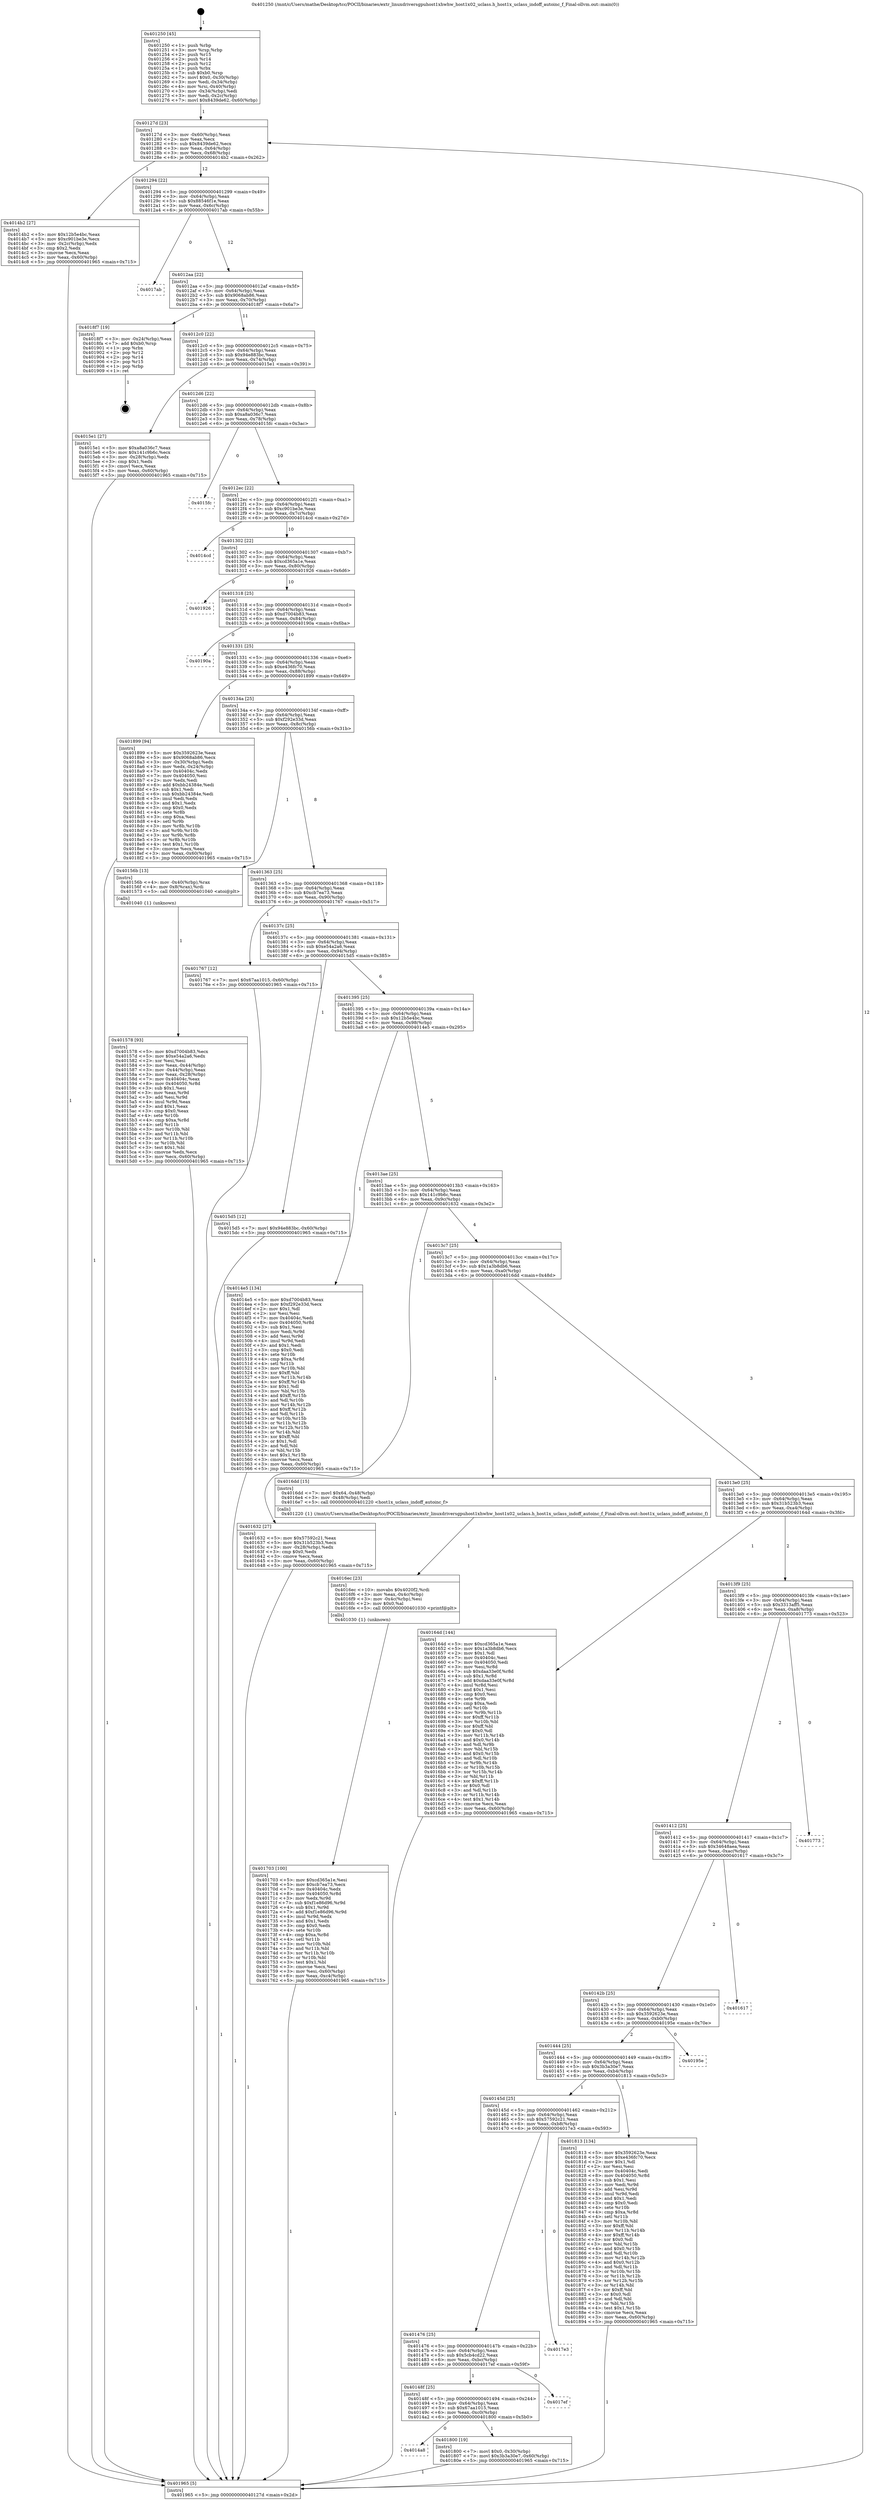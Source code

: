 digraph "0x401250" {
  label = "0x401250 (/mnt/c/Users/mathe/Desktop/tcc/POCII/binaries/extr_linuxdriversgpuhost1xhwhw_host1x02_uclass.h_host1x_uclass_indoff_autoinc_f_Final-ollvm.out::main(0))"
  labelloc = "t"
  node[shape=record]

  Entry [label="",width=0.3,height=0.3,shape=circle,fillcolor=black,style=filled]
  "0x40127d" [label="{
     0x40127d [23]\l
     | [instrs]\l
     &nbsp;&nbsp;0x40127d \<+3\>: mov -0x60(%rbp),%eax\l
     &nbsp;&nbsp;0x401280 \<+2\>: mov %eax,%ecx\l
     &nbsp;&nbsp;0x401282 \<+6\>: sub $0x8439de62,%ecx\l
     &nbsp;&nbsp;0x401288 \<+3\>: mov %eax,-0x64(%rbp)\l
     &nbsp;&nbsp;0x40128b \<+3\>: mov %ecx,-0x68(%rbp)\l
     &nbsp;&nbsp;0x40128e \<+6\>: je 00000000004014b2 \<main+0x262\>\l
  }"]
  "0x4014b2" [label="{
     0x4014b2 [27]\l
     | [instrs]\l
     &nbsp;&nbsp;0x4014b2 \<+5\>: mov $0x12b5e4bc,%eax\l
     &nbsp;&nbsp;0x4014b7 \<+5\>: mov $0xc901be3e,%ecx\l
     &nbsp;&nbsp;0x4014bc \<+3\>: mov -0x2c(%rbp),%edx\l
     &nbsp;&nbsp;0x4014bf \<+3\>: cmp $0x2,%edx\l
     &nbsp;&nbsp;0x4014c2 \<+3\>: cmovne %ecx,%eax\l
     &nbsp;&nbsp;0x4014c5 \<+3\>: mov %eax,-0x60(%rbp)\l
     &nbsp;&nbsp;0x4014c8 \<+5\>: jmp 0000000000401965 \<main+0x715\>\l
  }"]
  "0x401294" [label="{
     0x401294 [22]\l
     | [instrs]\l
     &nbsp;&nbsp;0x401294 \<+5\>: jmp 0000000000401299 \<main+0x49\>\l
     &nbsp;&nbsp;0x401299 \<+3\>: mov -0x64(%rbp),%eax\l
     &nbsp;&nbsp;0x40129c \<+5\>: sub $0x88546f1e,%eax\l
     &nbsp;&nbsp;0x4012a1 \<+3\>: mov %eax,-0x6c(%rbp)\l
     &nbsp;&nbsp;0x4012a4 \<+6\>: je 00000000004017ab \<main+0x55b\>\l
  }"]
  "0x401965" [label="{
     0x401965 [5]\l
     | [instrs]\l
     &nbsp;&nbsp;0x401965 \<+5\>: jmp 000000000040127d \<main+0x2d\>\l
  }"]
  "0x401250" [label="{
     0x401250 [45]\l
     | [instrs]\l
     &nbsp;&nbsp;0x401250 \<+1\>: push %rbp\l
     &nbsp;&nbsp;0x401251 \<+3\>: mov %rsp,%rbp\l
     &nbsp;&nbsp;0x401254 \<+2\>: push %r15\l
     &nbsp;&nbsp;0x401256 \<+2\>: push %r14\l
     &nbsp;&nbsp;0x401258 \<+2\>: push %r12\l
     &nbsp;&nbsp;0x40125a \<+1\>: push %rbx\l
     &nbsp;&nbsp;0x40125b \<+7\>: sub $0xb0,%rsp\l
     &nbsp;&nbsp;0x401262 \<+7\>: movl $0x0,-0x30(%rbp)\l
     &nbsp;&nbsp;0x401269 \<+3\>: mov %edi,-0x34(%rbp)\l
     &nbsp;&nbsp;0x40126c \<+4\>: mov %rsi,-0x40(%rbp)\l
     &nbsp;&nbsp;0x401270 \<+3\>: mov -0x34(%rbp),%edi\l
     &nbsp;&nbsp;0x401273 \<+3\>: mov %edi,-0x2c(%rbp)\l
     &nbsp;&nbsp;0x401276 \<+7\>: movl $0x8439de62,-0x60(%rbp)\l
  }"]
  Exit [label="",width=0.3,height=0.3,shape=circle,fillcolor=black,style=filled,peripheries=2]
  "0x4017ab" [label="{
     0x4017ab\l
  }", style=dashed]
  "0x4012aa" [label="{
     0x4012aa [22]\l
     | [instrs]\l
     &nbsp;&nbsp;0x4012aa \<+5\>: jmp 00000000004012af \<main+0x5f\>\l
     &nbsp;&nbsp;0x4012af \<+3\>: mov -0x64(%rbp),%eax\l
     &nbsp;&nbsp;0x4012b2 \<+5\>: sub $0x9068ab86,%eax\l
     &nbsp;&nbsp;0x4012b7 \<+3\>: mov %eax,-0x70(%rbp)\l
     &nbsp;&nbsp;0x4012ba \<+6\>: je 00000000004018f7 \<main+0x6a7\>\l
  }"]
  "0x4014a8" [label="{
     0x4014a8\l
  }", style=dashed]
  "0x4018f7" [label="{
     0x4018f7 [19]\l
     | [instrs]\l
     &nbsp;&nbsp;0x4018f7 \<+3\>: mov -0x24(%rbp),%eax\l
     &nbsp;&nbsp;0x4018fa \<+7\>: add $0xb0,%rsp\l
     &nbsp;&nbsp;0x401901 \<+1\>: pop %rbx\l
     &nbsp;&nbsp;0x401902 \<+2\>: pop %r12\l
     &nbsp;&nbsp;0x401904 \<+2\>: pop %r14\l
     &nbsp;&nbsp;0x401906 \<+2\>: pop %r15\l
     &nbsp;&nbsp;0x401908 \<+1\>: pop %rbp\l
     &nbsp;&nbsp;0x401909 \<+1\>: ret\l
  }"]
  "0x4012c0" [label="{
     0x4012c0 [22]\l
     | [instrs]\l
     &nbsp;&nbsp;0x4012c0 \<+5\>: jmp 00000000004012c5 \<main+0x75\>\l
     &nbsp;&nbsp;0x4012c5 \<+3\>: mov -0x64(%rbp),%eax\l
     &nbsp;&nbsp;0x4012c8 \<+5\>: sub $0x94e883bc,%eax\l
     &nbsp;&nbsp;0x4012cd \<+3\>: mov %eax,-0x74(%rbp)\l
     &nbsp;&nbsp;0x4012d0 \<+6\>: je 00000000004015e1 \<main+0x391\>\l
  }"]
  "0x401800" [label="{
     0x401800 [19]\l
     | [instrs]\l
     &nbsp;&nbsp;0x401800 \<+7\>: movl $0x0,-0x30(%rbp)\l
     &nbsp;&nbsp;0x401807 \<+7\>: movl $0x3b3a30e7,-0x60(%rbp)\l
     &nbsp;&nbsp;0x40180e \<+5\>: jmp 0000000000401965 \<main+0x715\>\l
  }"]
  "0x4015e1" [label="{
     0x4015e1 [27]\l
     | [instrs]\l
     &nbsp;&nbsp;0x4015e1 \<+5\>: mov $0xa8a036c7,%eax\l
     &nbsp;&nbsp;0x4015e6 \<+5\>: mov $0x141c9b6c,%ecx\l
     &nbsp;&nbsp;0x4015eb \<+3\>: mov -0x28(%rbp),%edx\l
     &nbsp;&nbsp;0x4015ee \<+3\>: cmp $0x1,%edx\l
     &nbsp;&nbsp;0x4015f1 \<+3\>: cmovl %ecx,%eax\l
     &nbsp;&nbsp;0x4015f4 \<+3\>: mov %eax,-0x60(%rbp)\l
     &nbsp;&nbsp;0x4015f7 \<+5\>: jmp 0000000000401965 \<main+0x715\>\l
  }"]
  "0x4012d6" [label="{
     0x4012d6 [22]\l
     | [instrs]\l
     &nbsp;&nbsp;0x4012d6 \<+5\>: jmp 00000000004012db \<main+0x8b\>\l
     &nbsp;&nbsp;0x4012db \<+3\>: mov -0x64(%rbp),%eax\l
     &nbsp;&nbsp;0x4012de \<+5\>: sub $0xa8a036c7,%eax\l
     &nbsp;&nbsp;0x4012e3 \<+3\>: mov %eax,-0x78(%rbp)\l
     &nbsp;&nbsp;0x4012e6 \<+6\>: je 00000000004015fc \<main+0x3ac\>\l
  }"]
  "0x40148f" [label="{
     0x40148f [25]\l
     | [instrs]\l
     &nbsp;&nbsp;0x40148f \<+5\>: jmp 0000000000401494 \<main+0x244\>\l
     &nbsp;&nbsp;0x401494 \<+3\>: mov -0x64(%rbp),%eax\l
     &nbsp;&nbsp;0x401497 \<+5\>: sub $0x67aa1015,%eax\l
     &nbsp;&nbsp;0x40149c \<+6\>: mov %eax,-0xc0(%rbp)\l
     &nbsp;&nbsp;0x4014a2 \<+6\>: je 0000000000401800 \<main+0x5b0\>\l
  }"]
  "0x4015fc" [label="{
     0x4015fc\l
  }", style=dashed]
  "0x4012ec" [label="{
     0x4012ec [22]\l
     | [instrs]\l
     &nbsp;&nbsp;0x4012ec \<+5\>: jmp 00000000004012f1 \<main+0xa1\>\l
     &nbsp;&nbsp;0x4012f1 \<+3\>: mov -0x64(%rbp),%eax\l
     &nbsp;&nbsp;0x4012f4 \<+5\>: sub $0xc901be3e,%eax\l
     &nbsp;&nbsp;0x4012f9 \<+3\>: mov %eax,-0x7c(%rbp)\l
     &nbsp;&nbsp;0x4012fc \<+6\>: je 00000000004014cd \<main+0x27d\>\l
  }"]
  "0x4017ef" [label="{
     0x4017ef\l
  }", style=dashed]
  "0x4014cd" [label="{
     0x4014cd\l
  }", style=dashed]
  "0x401302" [label="{
     0x401302 [22]\l
     | [instrs]\l
     &nbsp;&nbsp;0x401302 \<+5\>: jmp 0000000000401307 \<main+0xb7\>\l
     &nbsp;&nbsp;0x401307 \<+3\>: mov -0x64(%rbp),%eax\l
     &nbsp;&nbsp;0x40130a \<+5\>: sub $0xcd365a1e,%eax\l
     &nbsp;&nbsp;0x40130f \<+3\>: mov %eax,-0x80(%rbp)\l
     &nbsp;&nbsp;0x401312 \<+6\>: je 0000000000401926 \<main+0x6d6\>\l
  }"]
  "0x401476" [label="{
     0x401476 [25]\l
     | [instrs]\l
     &nbsp;&nbsp;0x401476 \<+5\>: jmp 000000000040147b \<main+0x22b\>\l
     &nbsp;&nbsp;0x40147b \<+3\>: mov -0x64(%rbp),%eax\l
     &nbsp;&nbsp;0x40147e \<+5\>: sub $0x5cb4cd22,%eax\l
     &nbsp;&nbsp;0x401483 \<+6\>: mov %eax,-0xbc(%rbp)\l
     &nbsp;&nbsp;0x401489 \<+6\>: je 00000000004017ef \<main+0x59f\>\l
  }"]
  "0x401926" [label="{
     0x401926\l
  }", style=dashed]
  "0x401318" [label="{
     0x401318 [25]\l
     | [instrs]\l
     &nbsp;&nbsp;0x401318 \<+5\>: jmp 000000000040131d \<main+0xcd\>\l
     &nbsp;&nbsp;0x40131d \<+3\>: mov -0x64(%rbp),%eax\l
     &nbsp;&nbsp;0x401320 \<+5\>: sub $0xd7004b83,%eax\l
     &nbsp;&nbsp;0x401325 \<+6\>: mov %eax,-0x84(%rbp)\l
     &nbsp;&nbsp;0x40132b \<+6\>: je 000000000040190a \<main+0x6ba\>\l
  }"]
  "0x4017e3" [label="{
     0x4017e3\l
  }", style=dashed]
  "0x40190a" [label="{
     0x40190a\l
  }", style=dashed]
  "0x401331" [label="{
     0x401331 [25]\l
     | [instrs]\l
     &nbsp;&nbsp;0x401331 \<+5\>: jmp 0000000000401336 \<main+0xe6\>\l
     &nbsp;&nbsp;0x401336 \<+3\>: mov -0x64(%rbp),%eax\l
     &nbsp;&nbsp;0x401339 \<+5\>: sub $0xe436fc70,%eax\l
     &nbsp;&nbsp;0x40133e \<+6\>: mov %eax,-0x88(%rbp)\l
     &nbsp;&nbsp;0x401344 \<+6\>: je 0000000000401899 \<main+0x649\>\l
  }"]
  "0x40145d" [label="{
     0x40145d [25]\l
     | [instrs]\l
     &nbsp;&nbsp;0x40145d \<+5\>: jmp 0000000000401462 \<main+0x212\>\l
     &nbsp;&nbsp;0x401462 \<+3\>: mov -0x64(%rbp),%eax\l
     &nbsp;&nbsp;0x401465 \<+5\>: sub $0x57592c21,%eax\l
     &nbsp;&nbsp;0x40146a \<+6\>: mov %eax,-0xb8(%rbp)\l
     &nbsp;&nbsp;0x401470 \<+6\>: je 00000000004017e3 \<main+0x593\>\l
  }"]
  "0x401899" [label="{
     0x401899 [94]\l
     | [instrs]\l
     &nbsp;&nbsp;0x401899 \<+5\>: mov $0x3592623e,%eax\l
     &nbsp;&nbsp;0x40189e \<+5\>: mov $0x9068ab86,%ecx\l
     &nbsp;&nbsp;0x4018a3 \<+3\>: mov -0x30(%rbp),%edx\l
     &nbsp;&nbsp;0x4018a6 \<+3\>: mov %edx,-0x24(%rbp)\l
     &nbsp;&nbsp;0x4018a9 \<+7\>: mov 0x40404c,%edx\l
     &nbsp;&nbsp;0x4018b0 \<+7\>: mov 0x404050,%esi\l
     &nbsp;&nbsp;0x4018b7 \<+2\>: mov %edx,%edi\l
     &nbsp;&nbsp;0x4018b9 \<+6\>: add $0xbb24384e,%edi\l
     &nbsp;&nbsp;0x4018bf \<+3\>: sub $0x1,%edi\l
     &nbsp;&nbsp;0x4018c2 \<+6\>: sub $0xbb24384e,%edi\l
     &nbsp;&nbsp;0x4018c8 \<+3\>: imul %edi,%edx\l
     &nbsp;&nbsp;0x4018cb \<+3\>: and $0x1,%edx\l
     &nbsp;&nbsp;0x4018ce \<+3\>: cmp $0x0,%edx\l
     &nbsp;&nbsp;0x4018d1 \<+4\>: sete %r8b\l
     &nbsp;&nbsp;0x4018d5 \<+3\>: cmp $0xa,%esi\l
     &nbsp;&nbsp;0x4018d8 \<+4\>: setl %r9b\l
     &nbsp;&nbsp;0x4018dc \<+3\>: mov %r8b,%r10b\l
     &nbsp;&nbsp;0x4018df \<+3\>: and %r9b,%r10b\l
     &nbsp;&nbsp;0x4018e2 \<+3\>: xor %r9b,%r8b\l
     &nbsp;&nbsp;0x4018e5 \<+3\>: or %r8b,%r10b\l
     &nbsp;&nbsp;0x4018e8 \<+4\>: test $0x1,%r10b\l
     &nbsp;&nbsp;0x4018ec \<+3\>: cmovne %ecx,%eax\l
     &nbsp;&nbsp;0x4018ef \<+3\>: mov %eax,-0x60(%rbp)\l
     &nbsp;&nbsp;0x4018f2 \<+5\>: jmp 0000000000401965 \<main+0x715\>\l
  }"]
  "0x40134a" [label="{
     0x40134a [25]\l
     | [instrs]\l
     &nbsp;&nbsp;0x40134a \<+5\>: jmp 000000000040134f \<main+0xff\>\l
     &nbsp;&nbsp;0x40134f \<+3\>: mov -0x64(%rbp),%eax\l
     &nbsp;&nbsp;0x401352 \<+5\>: sub $0xf292e33d,%eax\l
     &nbsp;&nbsp;0x401357 \<+6\>: mov %eax,-0x8c(%rbp)\l
     &nbsp;&nbsp;0x40135d \<+6\>: je 000000000040156b \<main+0x31b\>\l
  }"]
  "0x401813" [label="{
     0x401813 [134]\l
     | [instrs]\l
     &nbsp;&nbsp;0x401813 \<+5\>: mov $0x3592623e,%eax\l
     &nbsp;&nbsp;0x401818 \<+5\>: mov $0xe436fc70,%ecx\l
     &nbsp;&nbsp;0x40181d \<+2\>: mov $0x1,%dl\l
     &nbsp;&nbsp;0x40181f \<+2\>: xor %esi,%esi\l
     &nbsp;&nbsp;0x401821 \<+7\>: mov 0x40404c,%edi\l
     &nbsp;&nbsp;0x401828 \<+8\>: mov 0x404050,%r8d\l
     &nbsp;&nbsp;0x401830 \<+3\>: sub $0x1,%esi\l
     &nbsp;&nbsp;0x401833 \<+3\>: mov %edi,%r9d\l
     &nbsp;&nbsp;0x401836 \<+3\>: add %esi,%r9d\l
     &nbsp;&nbsp;0x401839 \<+4\>: imul %r9d,%edi\l
     &nbsp;&nbsp;0x40183d \<+3\>: and $0x1,%edi\l
     &nbsp;&nbsp;0x401840 \<+3\>: cmp $0x0,%edi\l
     &nbsp;&nbsp;0x401843 \<+4\>: sete %r10b\l
     &nbsp;&nbsp;0x401847 \<+4\>: cmp $0xa,%r8d\l
     &nbsp;&nbsp;0x40184b \<+4\>: setl %r11b\l
     &nbsp;&nbsp;0x40184f \<+3\>: mov %r10b,%bl\l
     &nbsp;&nbsp;0x401852 \<+3\>: xor $0xff,%bl\l
     &nbsp;&nbsp;0x401855 \<+3\>: mov %r11b,%r14b\l
     &nbsp;&nbsp;0x401858 \<+4\>: xor $0xff,%r14b\l
     &nbsp;&nbsp;0x40185c \<+3\>: xor $0x0,%dl\l
     &nbsp;&nbsp;0x40185f \<+3\>: mov %bl,%r15b\l
     &nbsp;&nbsp;0x401862 \<+4\>: and $0x0,%r15b\l
     &nbsp;&nbsp;0x401866 \<+3\>: and %dl,%r10b\l
     &nbsp;&nbsp;0x401869 \<+3\>: mov %r14b,%r12b\l
     &nbsp;&nbsp;0x40186c \<+4\>: and $0x0,%r12b\l
     &nbsp;&nbsp;0x401870 \<+3\>: and %dl,%r11b\l
     &nbsp;&nbsp;0x401873 \<+3\>: or %r10b,%r15b\l
     &nbsp;&nbsp;0x401876 \<+3\>: or %r11b,%r12b\l
     &nbsp;&nbsp;0x401879 \<+3\>: xor %r12b,%r15b\l
     &nbsp;&nbsp;0x40187c \<+3\>: or %r14b,%bl\l
     &nbsp;&nbsp;0x40187f \<+3\>: xor $0xff,%bl\l
     &nbsp;&nbsp;0x401882 \<+3\>: or $0x0,%dl\l
     &nbsp;&nbsp;0x401885 \<+2\>: and %dl,%bl\l
     &nbsp;&nbsp;0x401887 \<+3\>: or %bl,%r15b\l
     &nbsp;&nbsp;0x40188a \<+4\>: test $0x1,%r15b\l
     &nbsp;&nbsp;0x40188e \<+3\>: cmovne %ecx,%eax\l
     &nbsp;&nbsp;0x401891 \<+3\>: mov %eax,-0x60(%rbp)\l
     &nbsp;&nbsp;0x401894 \<+5\>: jmp 0000000000401965 \<main+0x715\>\l
  }"]
  "0x40156b" [label="{
     0x40156b [13]\l
     | [instrs]\l
     &nbsp;&nbsp;0x40156b \<+4\>: mov -0x40(%rbp),%rax\l
     &nbsp;&nbsp;0x40156f \<+4\>: mov 0x8(%rax),%rdi\l
     &nbsp;&nbsp;0x401573 \<+5\>: call 0000000000401040 \<atoi@plt\>\l
     | [calls]\l
     &nbsp;&nbsp;0x401040 \{1\} (unknown)\l
  }"]
  "0x401363" [label="{
     0x401363 [25]\l
     | [instrs]\l
     &nbsp;&nbsp;0x401363 \<+5\>: jmp 0000000000401368 \<main+0x118\>\l
     &nbsp;&nbsp;0x401368 \<+3\>: mov -0x64(%rbp),%eax\l
     &nbsp;&nbsp;0x40136b \<+5\>: sub $0xcb7ea73,%eax\l
     &nbsp;&nbsp;0x401370 \<+6\>: mov %eax,-0x90(%rbp)\l
     &nbsp;&nbsp;0x401376 \<+6\>: je 0000000000401767 \<main+0x517\>\l
  }"]
  "0x401444" [label="{
     0x401444 [25]\l
     | [instrs]\l
     &nbsp;&nbsp;0x401444 \<+5\>: jmp 0000000000401449 \<main+0x1f9\>\l
     &nbsp;&nbsp;0x401449 \<+3\>: mov -0x64(%rbp),%eax\l
     &nbsp;&nbsp;0x40144c \<+5\>: sub $0x3b3a30e7,%eax\l
     &nbsp;&nbsp;0x401451 \<+6\>: mov %eax,-0xb4(%rbp)\l
     &nbsp;&nbsp;0x401457 \<+6\>: je 0000000000401813 \<main+0x5c3\>\l
  }"]
  "0x401767" [label="{
     0x401767 [12]\l
     | [instrs]\l
     &nbsp;&nbsp;0x401767 \<+7\>: movl $0x67aa1015,-0x60(%rbp)\l
     &nbsp;&nbsp;0x40176e \<+5\>: jmp 0000000000401965 \<main+0x715\>\l
  }"]
  "0x40137c" [label="{
     0x40137c [25]\l
     | [instrs]\l
     &nbsp;&nbsp;0x40137c \<+5\>: jmp 0000000000401381 \<main+0x131\>\l
     &nbsp;&nbsp;0x401381 \<+3\>: mov -0x64(%rbp),%eax\l
     &nbsp;&nbsp;0x401384 \<+5\>: sub $0xe54a2a6,%eax\l
     &nbsp;&nbsp;0x401389 \<+6\>: mov %eax,-0x94(%rbp)\l
     &nbsp;&nbsp;0x40138f \<+6\>: je 00000000004015d5 \<main+0x385\>\l
  }"]
  "0x40195e" [label="{
     0x40195e\l
  }", style=dashed]
  "0x4015d5" [label="{
     0x4015d5 [12]\l
     | [instrs]\l
     &nbsp;&nbsp;0x4015d5 \<+7\>: movl $0x94e883bc,-0x60(%rbp)\l
     &nbsp;&nbsp;0x4015dc \<+5\>: jmp 0000000000401965 \<main+0x715\>\l
  }"]
  "0x401395" [label="{
     0x401395 [25]\l
     | [instrs]\l
     &nbsp;&nbsp;0x401395 \<+5\>: jmp 000000000040139a \<main+0x14a\>\l
     &nbsp;&nbsp;0x40139a \<+3\>: mov -0x64(%rbp),%eax\l
     &nbsp;&nbsp;0x40139d \<+5\>: sub $0x12b5e4bc,%eax\l
     &nbsp;&nbsp;0x4013a2 \<+6\>: mov %eax,-0x98(%rbp)\l
     &nbsp;&nbsp;0x4013a8 \<+6\>: je 00000000004014e5 \<main+0x295\>\l
  }"]
  "0x40142b" [label="{
     0x40142b [25]\l
     | [instrs]\l
     &nbsp;&nbsp;0x40142b \<+5\>: jmp 0000000000401430 \<main+0x1e0\>\l
     &nbsp;&nbsp;0x401430 \<+3\>: mov -0x64(%rbp),%eax\l
     &nbsp;&nbsp;0x401433 \<+5\>: sub $0x3592623e,%eax\l
     &nbsp;&nbsp;0x401438 \<+6\>: mov %eax,-0xb0(%rbp)\l
     &nbsp;&nbsp;0x40143e \<+6\>: je 000000000040195e \<main+0x70e\>\l
  }"]
  "0x4014e5" [label="{
     0x4014e5 [134]\l
     | [instrs]\l
     &nbsp;&nbsp;0x4014e5 \<+5\>: mov $0xd7004b83,%eax\l
     &nbsp;&nbsp;0x4014ea \<+5\>: mov $0xf292e33d,%ecx\l
     &nbsp;&nbsp;0x4014ef \<+2\>: mov $0x1,%dl\l
     &nbsp;&nbsp;0x4014f1 \<+2\>: xor %esi,%esi\l
     &nbsp;&nbsp;0x4014f3 \<+7\>: mov 0x40404c,%edi\l
     &nbsp;&nbsp;0x4014fa \<+8\>: mov 0x404050,%r8d\l
     &nbsp;&nbsp;0x401502 \<+3\>: sub $0x1,%esi\l
     &nbsp;&nbsp;0x401505 \<+3\>: mov %edi,%r9d\l
     &nbsp;&nbsp;0x401508 \<+3\>: add %esi,%r9d\l
     &nbsp;&nbsp;0x40150b \<+4\>: imul %r9d,%edi\l
     &nbsp;&nbsp;0x40150f \<+3\>: and $0x1,%edi\l
     &nbsp;&nbsp;0x401512 \<+3\>: cmp $0x0,%edi\l
     &nbsp;&nbsp;0x401515 \<+4\>: sete %r10b\l
     &nbsp;&nbsp;0x401519 \<+4\>: cmp $0xa,%r8d\l
     &nbsp;&nbsp;0x40151d \<+4\>: setl %r11b\l
     &nbsp;&nbsp;0x401521 \<+3\>: mov %r10b,%bl\l
     &nbsp;&nbsp;0x401524 \<+3\>: xor $0xff,%bl\l
     &nbsp;&nbsp;0x401527 \<+3\>: mov %r11b,%r14b\l
     &nbsp;&nbsp;0x40152a \<+4\>: xor $0xff,%r14b\l
     &nbsp;&nbsp;0x40152e \<+3\>: xor $0x1,%dl\l
     &nbsp;&nbsp;0x401531 \<+3\>: mov %bl,%r15b\l
     &nbsp;&nbsp;0x401534 \<+4\>: and $0xff,%r15b\l
     &nbsp;&nbsp;0x401538 \<+3\>: and %dl,%r10b\l
     &nbsp;&nbsp;0x40153b \<+3\>: mov %r14b,%r12b\l
     &nbsp;&nbsp;0x40153e \<+4\>: and $0xff,%r12b\l
     &nbsp;&nbsp;0x401542 \<+3\>: and %dl,%r11b\l
     &nbsp;&nbsp;0x401545 \<+3\>: or %r10b,%r15b\l
     &nbsp;&nbsp;0x401548 \<+3\>: or %r11b,%r12b\l
     &nbsp;&nbsp;0x40154b \<+3\>: xor %r12b,%r15b\l
     &nbsp;&nbsp;0x40154e \<+3\>: or %r14b,%bl\l
     &nbsp;&nbsp;0x401551 \<+3\>: xor $0xff,%bl\l
     &nbsp;&nbsp;0x401554 \<+3\>: or $0x1,%dl\l
     &nbsp;&nbsp;0x401557 \<+2\>: and %dl,%bl\l
     &nbsp;&nbsp;0x401559 \<+3\>: or %bl,%r15b\l
     &nbsp;&nbsp;0x40155c \<+4\>: test $0x1,%r15b\l
     &nbsp;&nbsp;0x401560 \<+3\>: cmovne %ecx,%eax\l
     &nbsp;&nbsp;0x401563 \<+3\>: mov %eax,-0x60(%rbp)\l
     &nbsp;&nbsp;0x401566 \<+5\>: jmp 0000000000401965 \<main+0x715\>\l
  }"]
  "0x4013ae" [label="{
     0x4013ae [25]\l
     | [instrs]\l
     &nbsp;&nbsp;0x4013ae \<+5\>: jmp 00000000004013b3 \<main+0x163\>\l
     &nbsp;&nbsp;0x4013b3 \<+3\>: mov -0x64(%rbp),%eax\l
     &nbsp;&nbsp;0x4013b6 \<+5\>: sub $0x141c9b6c,%eax\l
     &nbsp;&nbsp;0x4013bb \<+6\>: mov %eax,-0x9c(%rbp)\l
     &nbsp;&nbsp;0x4013c1 \<+6\>: je 0000000000401632 \<main+0x3e2\>\l
  }"]
  "0x401578" [label="{
     0x401578 [93]\l
     | [instrs]\l
     &nbsp;&nbsp;0x401578 \<+5\>: mov $0xd7004b83,%ecx\l
     &nbsp;&nbsp;0x40157d \<+5\>: mov $0xe54a2a6,%edx\l
     &nbsp;&nbsp;0x401582 \<+2\>: xor %esi,%esi\l
     &nbsp;&nbsp;0x401584 \<+3\>: mov %eax,-0x44(%rbp)\l
     &nbsp;&nbsp;0x401587 \<+3\>: mov -0x44(%rbp),%eax\l
     &nbsp;&nbsp;0x40158a \<+3\>: mov %eax,-0x28(%rbp)\l
     &nbsp;&nbsp;0x40158d \<+7\>: mov 0x40404c,%eax\l
     &nbsp;&nbsp;0x401594 \<+8\>: mov 0x404050,%r8d\l
     &nbsp;&nbsp;0x40159c \<+3\>: sub $0x1,%esi\l
     &nbsp;&nbsp;0x40159f \<+3\>: mov %eax,%r9d\l
     &nbsp;&nbsp;0x4015a2 \<+3\>: add %esi,%r9d\l
     &nbsp;&nbsp;0x4015a5 \<+4\>: imul %r9d,%eax\l
     &nbsp;&nbsp;0x4015a9 \<+3\>: and $0x1,%eax\l
     &nbsp;&nbsp;0x4015ac \<+3\>: cmp $0x0,%eax\l
     &nbsp;&nbsp;0x4015af \<+4\>: sete %r10b\l
     &nbsp;&nbsp;0x4015b3 \<+4\>: cmp $0xa,%r8d\l
     &nbsp;&nbsp;0x4015b7 \<+4\>: setl %r11b\l
     &nbsp;&nbsp;0x4015bb \<+3\>: mov %r10b,%bl\l
     &nbsp;&nbsp;0x4015be \<+3\>: and %r11b,%bl\l
     &nbsp;&nbsp;0x4015c1 \<+3\>: xor %r11b,%r10b\l
     &nbsp;&nbsp;0x4015c4 \<+3\>: or %r10b,%bl\l
     &nbsp;&nbsp;0x4015c7 \<+3\>: test $0x1,%bl\l
     &nbsp;&nbsp;0x4015ca \<+3\>: cmovne %edx,%ecx\l
     &nbsp;&nbsp;0x4015cd \<+3\>: mov %ecx,-0x60(%rbp)\l
     &nbsp;&nbsp;0x4015d0 \<+5\>: jmp 0000000000401965 \<main+0x715\>\l
  }"]
  "0x401617" [label="{
     0x401617\l
  }", style=dashed]
  "0x401632" [label="{
     0x401632 [27]\l
     | [instrs]\l
     &nbsp;&nbsp;0x401632 \<+5\>: mov $0x57592c21,%eax\l
     &nbsp;&nbsp;0x401637 \<+5\>: mov $0x31b523b3,%ecx\l
     &nbsp;&nbsp;0x40163c \<+3\>: mov -0x28(%rbp),%edx\l
     &nbsp;&nbsp;0x40163f \<+3\>: cmp $0x0,%edx\l
     &nbsp;&nbsp;0x401642 \<+3\>: cmove %ecx,%eax\l
     &nbsp;&nbsp;0x401645 \<+3\>: mov %eax,-0x60(%rbp)\l
     &nbsp;&nbsp;0x401648 \<+5\>: jmp 0000000000401965 \<main+0x715\>\l
  }"]
  "0x4013c7" [label="{
     0x4013c7 [25]\l
     | [instrs]\l
     &nbsp;&nbsp;0x4013c7 \<+5\>: jmp 00000000004013cc \<main+0x17c\>\l
     &nbsp;&nbsp;0x4013cc \<+3\>: mov -0x64(%rbp),%eax\l
     &nbsp;&nbsp;0x4013cf \<+5\>: sub $0x1a3b8db6,%eax\l
     &nbsp;&nbsp;0x4013d4 \<+6\>: mov %eax,-0xa0(%rbp)\l
     &nbsp;&nbsp;0x4013da \<+6\>: je 00000000004016dd \<main+0x48d\>\l
  }"]
  "0x401412" [label="{
     0x401412 [25]\l
     | [instrs]\l
     &nbsp;&nbsp;0x401412 \<+5\>: jmp 0000000000401417 \<main+0x1c7\>\l
     &nbsp;&nbsp;0x401417 \<+3\>: mov -0x64(%rbp),%eax\l
     &nbsp;&nbsp;0x40141a \<+5\>: sub $0x34648aea,%eax\l
     &nbsp;&nbsp;0x40141f \<+6\>: mov %eax,-0xac(%rbp)\l
     &nbsp;&nbsp;0x401425 \<+6\>: je 0000000000401617 \<main+0x3c7\>\l
  }"]
  "0x4016dd" [label="{
     0x4016dd [15]\l
     | [instrs]\l
     &nbsp;&nbsp;0x4016dd \<+7\>: movl $0x64,-0x48(%rbp)\l
     &nbsp;&nbsp;0x4016e4 \<+3\>: mov -0x48(%rbp),%edi\l
     &nbsp;&nbsp;0x4016e7 \<+5\>: call 0000000000401220 \<host1x_uclass_indoff_autoinc_f\>\l
     | [calls]\l
     &nbsp;&nbsp;0x401220 \{1\} (/mnt/c/Users/mathe/Desktop/tcc/POCII/binaries/extr_linuxdriversgpuhost1xhwhw_host1x02_uclass.h_host1x_uclass_indoff_autoinc_f_Final-ollvm.out::host1x_uclass_indoff_autoinc_f)\l
  }"]
  "0x4013e0" [label="{
     0x4013e0 [25]\l
     | [instrs]\l
     &nbsp;&nbsp;0x4013e0 \<+5\>: jmp 00000000004013e5 \<main+0x195\>\l
     &nbsp;&nbsp;0x4013e5 \<+3\>: mov -0x64(%rbp),%eax\l
     &nbsp;&nbsp;0x4013e8 \<+5\>: sub $0x31b523b3,%eax\l
     &nbsp;&nbsp;0x4013ed \<+6\>: mov %eax,-0xa4(%rbp)\l
     &nbsp;&nbsp;0x4013f3 \<+6\>: je 000000000040164d \<main+0x3fd\>\l
  }"]
  "0x401773" [label="{
     0x401773\l
  }", style=dashed]
  "0x40164d" [label="{
     0x40164d [144]\l
     | [instrs]\l
     &nbsp;&nbsp;0x40164d \<+5\>: mov $0xcd365a1e,%eax\l
     &nbsp;&nbsp;0x401652 \<+5\>: mov $0x1a3b8db6,%ecx\l
     &nbsp;&nbsp;0x401657 \<+2\>: mov $0x1,%dl\l
     &nbsp;&nbsp;0x401659 \<+7\>: mov 0x40404c,%esi\l
     &nbsp;&nbsp;0x401660 \<+7\>: mov 0x404050,%edi\l
     &nbsp;&nbsp;0x401667 \<+3\>: mov %esi,%r8d\l
     &nbsp;&nbsp;0x40166a \<+7\>: sub $0xdaa33e0f,%r8d\l
     &nbsp;&nbsp;0x401671 \<+4\>: sub $0x1,%r8d\l
     &nbsp;&nbsp;0x401675 \<+7\>: add $0xdaa33e0f,%r8d\l
     &nbsp;&nbsp;0x40167c \<+4\>: imul %r8d,%esi\l
     &nbsp;&nbsp;0x401680 \<+3\>: and $0x1,%esi\l
     &nbsp;&nbsp;0x401683 \<+3\>: cmp $0x0,%esi\l
     &nbsp;&nbsp;0x401686 \<+4\>: sete %r9b\l
     &nbsp;&nbsp;0x40168a \<+3\>: cmp $0xa,%edi\l
     &nbsp;&nbsp;0x40168d \<+4\>: setl %r10b\l
     &nbsp;&nbsp;0x401691 \<+3\>: mov %r9b,%r11b\l
     &nbsp;&nbsp;0x401694 \<+4\>: xor $0xff,%r11b\l
     &nbsp;&nbsp;0x401698 \<+3\>: mov %r10b,%bl\l
     &nbsp;&nbsp;0x40169b \<+3\>: xor $0xff,%bl\l
     &nbsp;&nbsp;0x40169e \<+3\>: xor $0x0,%dl\l
     &nbsp;&nbsp;0x4016a1 \<+3\>: mov %r11b,%r14b\l
     &nbsp;&nbsp;0x4016a4 \<+4\>: and $0x0,%r14b\l
     &nbsp;&nbsp;0x4016a8 \<+3\>: and %dl,%r9b\l
     &nbsp;&nbsp;0x4016ab \<+3\>: mov %bl,%r15b\l
     &nbsp;&nbsp;0x4016ae \<+4\>: and $0x0,%r15b\l
     &nbsp;&nbsp;0x4016b2 \<+3\>: and %dl,%r10b\l
     &nbsp;&nbsp;0x4016b5 \<+3\>: or %r9b,%r14b\l
     &nbsp;&nbsp;0x4016b8 \<+3\>: or %r10b,%r15b\l
     &nbsp;&nbsp;0x4016bb \<+3\>: xor %r15b,%r14b\l
     &nbsp;&nbsp;0x4016be \<+3\>: or %bl,%r11b\l
     &nbsp;&nbsp;0x4016c1 \<+4\>: xor $0xff,%r11b\l
     &nbsp;&nbsp;0x4016c5 \<+3\>: or $0x0,%dl\l
     &nbsp;&nbsp;0x4016c8 \<+3\>: and %dl,%r11b\l
     &nbsp;&nbsp;0x4016cb \<+3\>: or %r11b,%r14b\l
     &nbsp;&nbsp;0x4016ce \<+4\>: test $0x1,%r14b\l
     &nbsp;&nbsp;0x4016d2 \<+3\>: cmovne %ecx,%eax\l
     &nbsp;&nbsp;0x4016d5 \<+3\>: mov %eax,-0x60(%rbp)\l
     &nbsp;&nbsp;0x4016d8 \<+5\>: jmp 0000000000401965 \<main+0x715\>\l
  }"]
  "0x4013f9" [label="{
     0x4013f9 [25]\l
     | [instrs]\l
     &nbsp;&nbsp;0x4013f9 \<+5\>: jmp 00000000004013fe \<main+0x1ae\>\l
     &nbsp;&nbsp;0x4013fe \<+3\>: mov -0x64(%rbp),%eax\l
     &nbsp;&nbsp;0x401401 \<+5\>: sub $0x3313aff5,%eax\l
     &nbsp;&nbsp;0x401406 \<+6\>: mov %eax,-0xa8(%rbp)\l
     &nbsp;&nbsp;0x40140c \<+6\>: je 0000000000401773 \<main+0x523\>\l
  }"]
  "0x4016ec" [label="{
     0x4016ec [23]\l
     | [instrs]\l
     &nbsp;&nbsp;0x4016ec \<+10\>: movabs $0x4020f2,%rdi\l
     &nbsp;&nbsp;0x4016f6 \<+3\>: mov %eax,-0x4c(%rbp)\l
     &nbsp;&nbsp;0x4016f9 \<+3\>: mov -0x4c(%rbp),%esi\l
     &nbsp;&nbsp;0x4016fc \<+2\>: mov $0x0,%al\l
     &nbsp;&nbsp;0x4016fe \<+5\>: call 0000000000401030 \<printf@plt\>\l
     | [calls]\l
     &nbsp;&nbsp;0x401030 \{1\} (unknown)\l
  }"]
  "0x401703" [label="{
     0x401703 [100]\l
     | [instrs]\l
     &nbsp;&nbsp;0x401703 \<+5\>: mov $0xcd365a1e,%esi\l
     &nbsp;&nbsp;0x401708 \<+5\>: mov $0xcb7ea73,%ecx\l
     &nbsp;&nbsp;0x40170d \<+7\>: mov 0x40404c,%edx\l
     &nbsp;&nbsp;0x401714 \<+8\>: mov 0x404050,%r8d\l
     &nbsp;&nbsp;0x40171c \<+3\>: mov %edx,%r9d\l
     &nbsp;&nbsp;0x40171f \<+7\>: sub $0xf1e86d96,%r9d\l
     &nbsp;&nbsp;0x401726 \<+4\>: sub $0x1,%r9d\l
     &nbsp;&nbsp;0x40172a \<+7\>: add $0xf1e86d96,%r9d\l
     &nbsp;&nbsp;0x401731 \<+4\>: imul %r9d,%edx\l
     &nbsp;&nbsp;0x401735 \<+3\>: and $0x1,%edx\l
     &nbsp;&nbsp;0x401738 \<+3\>: cmp $0x0,%edx\l
     &nbsp;&nbsp;0x40173b \<+4\>: sete %r10b\l
     &nbsp;&nbsp;0x40173f \<+4\>: cmp $0xa,%r8d\l
     &nbsp;&nbsp;0x401743 \<+4\>: setl %r11b\l
     &nbsp;&nbsp;0x401747 \<+3\>: mov %r10b,%bl\l
     &nbsp;&nbsp;0x40174a \<+3\>: and %r11b,%bl\l
     &nbsp;&nbsp;0x40174d \<+3\>: xor %r11b,%r10b\l
     &nbsp;&nbsp;0x401750 \<+3\>: or %r10b,%bl\l
     &nbsp;&nbsp;0x401753 \<+3\>: test $0x1,%bl\l
     &nbsp;&nbsp;0x401756 \<+3\>: cmovne %ecx,%esi\l
     &nbsp;&nbsp;0x401759 \<+3\>: mov %esi,-0x60(%rbp)\l
     &nbsp;&nbsp;0x40175c \<+6\>: mov %eax,-0xc4(%rbp)\l
     &nbsp;&nbsp;0x401762 \<+5\>: jmp 0000000000401965 \<main+0x715\>\l
  }"]
  Entry -> "0x401250" [label=" 1"]
  "0x40127d" -> "0x4014b2" [label=" 1"]
  "0x40127d" -> "0x401294" [label=" 12"]
  "0x4014b2" -> "0x401965" [label=" 1"]
  "0x401250" -> "0x40127d" [label=" 1"]
  "0x401965" -> "0x40127d" [label=" 12"]
  "0x4018f7" -> Exit [label=" 1"]
  "0x401294" -> "0x4017ab" [label=" 0"]
  "0x401294" -> "0x4012aa" [label=" 12"]
  "0x401899" -> "0x401965" [label=" 1"]
  "0x4012aa" -> "0x4018f7" [label=" 1"]
  "0x4012aa" -> "0x4012c0" [label=" 11"]
  "0x401813" -> "0x401965" [label=" 1"]
  "0x4012c0" -> "0x4015e1" [label=" 1"]
  "0x4012c0" -> "0x4012d6" [label=" 10"]
  "0x401800" -> "0x401965" [label=" 1"]
  "0x4012d6" -> "0x4015fc" [label=" 0"]
  "0x4012d6" -> "0x4012ec" [label=" 10"]
  "0x40148f" -> "0x401800" [label=" 1"]
  "0x4012ec" -> "0x4014cd" [label=" 0"]
  "0x4012ec" -> "0x401302" [label=" 10"]
  "0x40148f" -> "0x4014a8" [label=" 0"]
  "0x401302" -> "0x401926" [label=" 0"]
  "0x401302" -> "0x401318" [label=" 10"]
  "0x401476" -> "0x4017ef" [label=" 0"]
  "0x401318" -> "0x40190a" [label=" 0"]
  "0x401318" -> "0x401331" [label=" 10"]
  "0x401476" -> "0x40148f" [label=" 1"]
  "0x401331" -> "0x401899" [label=" 1"]
  "0x401331" -> "0x40134a" [label=" 9"]
  "0x40145d" -> "0x4017e3" [label=" 0"]
  "0x40134a" -> "0x40156b" [label=" 1"]
  "0x40134a" -> "0x401363" [label=" 8"]
  "0x40145d" -> "0x401476" [label=" 1"]
  "0x401363" -> "0x401767" [label=" 1"]
  "0x401363" -> "0x40137c" [label=" 7"]
  "0x401444" -> "0x401813" [label=" 1"]
  "0x40137c" -> "0x4015d5" [label=" 1"]
  "0x40137c" -> "0x401395" [label=" 6"]
  "0x401444" -> "0x40145d" [label=" 1"]
  "0x401395" -> "0x4014e5" [label=" 1"]
  "0x401395" -> "0x4013ae" [label=" 5"]
  "0x4014e5" -> "0x401965" [label=" 1"]
  "0x40156b" -> "0x401578" [label=" 1"]
  "0x401578" -> "0x401965" [label=" 1"]
  "0x4015d5" -> "0x401965" [label=" 1"]
  "0x4015e1" -> "0x401965" [label=" 1"]
  "0x40142b" -> "0x40195e" [label=" 0"]
  "0x4013ae" -> "0x401632" [label=" 1"]
  "0x4013ae" -> "0x4013c7" [label=" 4"]
  "0x401632" -> "0x401965" [label=" 1"]
  "0x40142b" -> "0x401444" [label=" 2"]
  "0x4013c7" -> "0x4016dd" [label=" 1"]
  "0x4013c7" -> "0x4013e0" [label=" 3"]
  "0x401412" -> "0x401617" [label=" 0"]
  "0x4013e0" -> "0x40164d" [label=" 1"]
  "0x4013e0" -> "0x4013f9" [label=" 2"]
  "0x40164d" -> "0x401965" [label=" 1"]
  "0x4016dd" -> "0x4016ec" [label=" 1"]
  "0x4016ec" -> "0x401703" [label=" 1"]
  "0x401703" -> "0x401965" [label=" 1"]
  "0x401767" -> "0x401965" [label=" 1"]
  "0x401412" -> "0x40142b" [label=" 2"]
  "0x4013f9" -> "0x401773" [label=" 0"]
  "0x4013f9" -> "0x401412" [label=" 2"]
}
